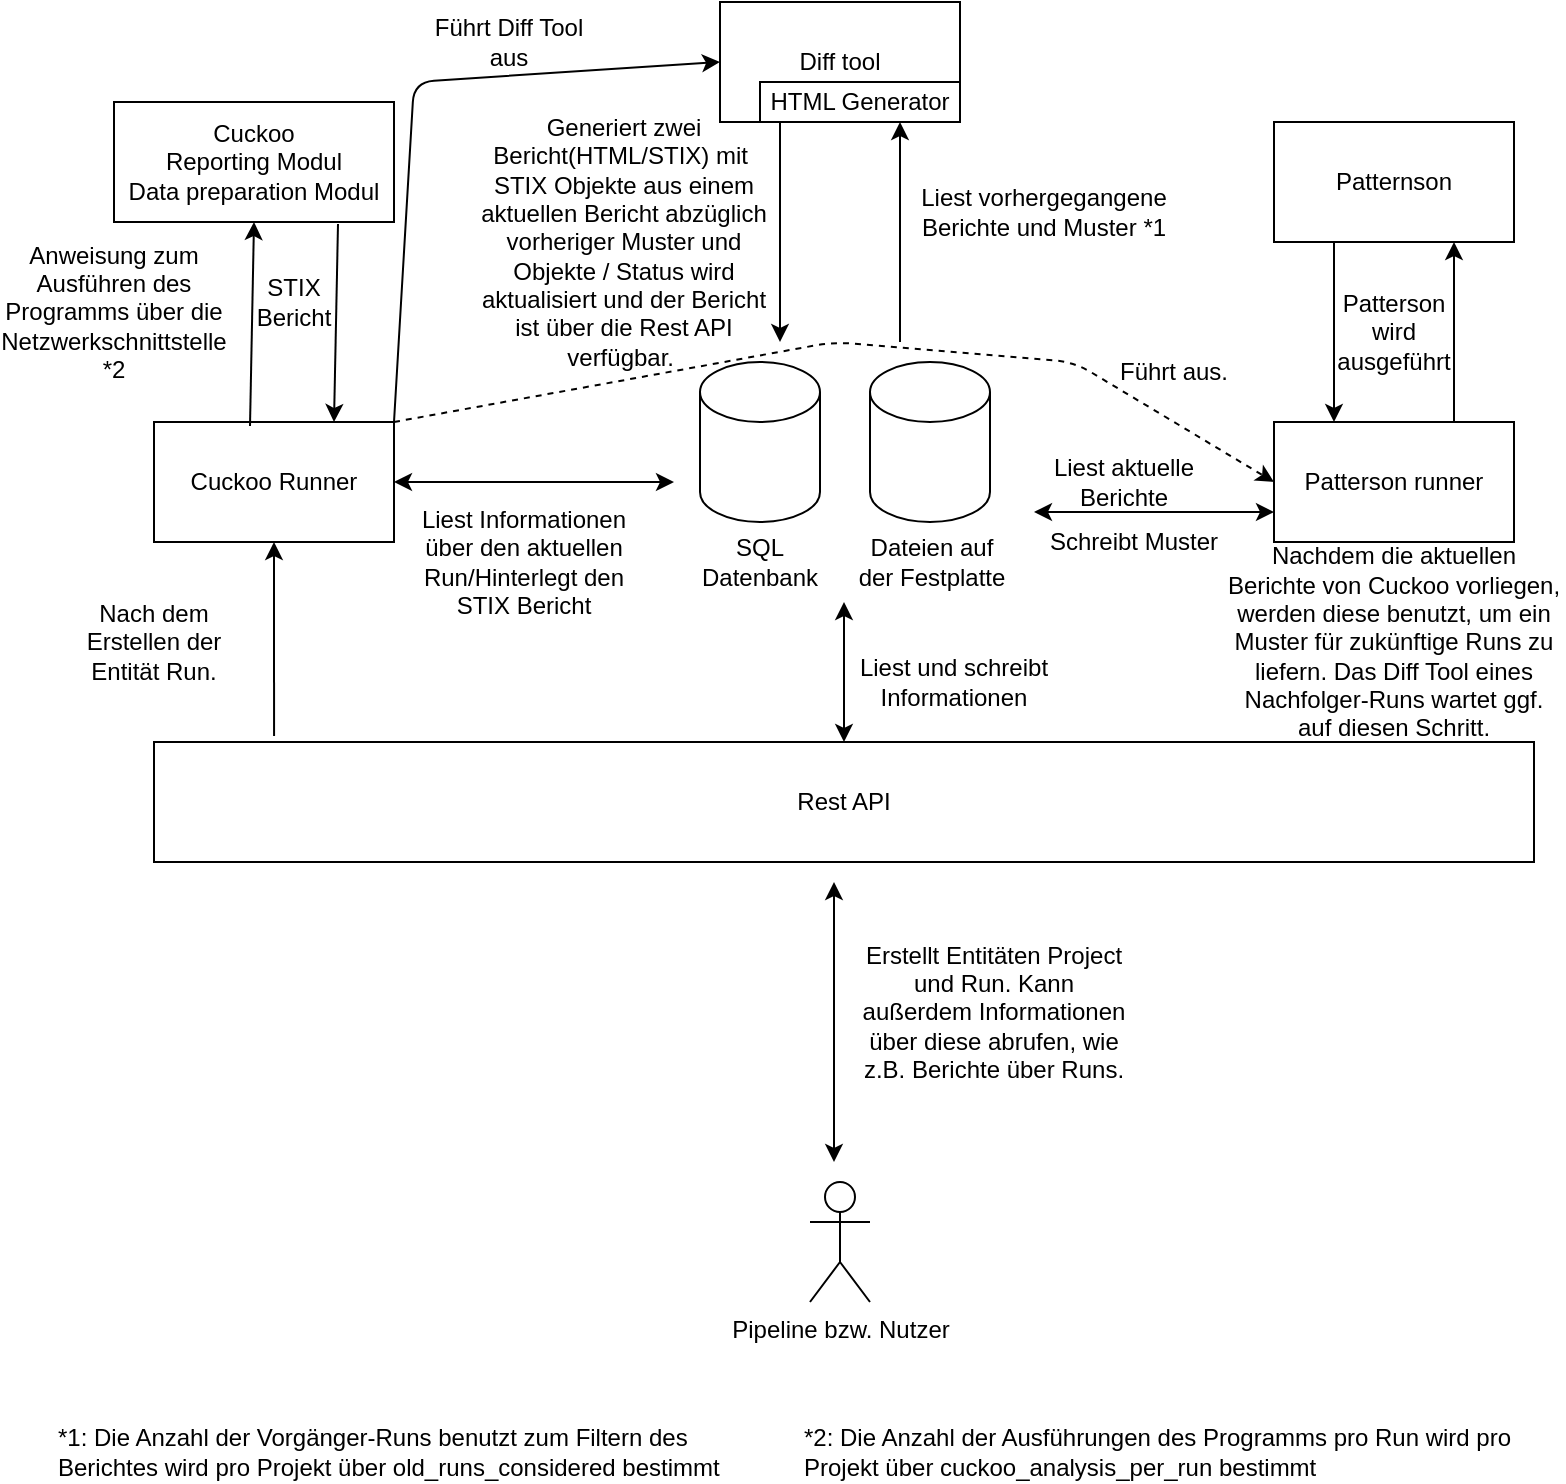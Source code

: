 <mxfile version="14.5.7" type="device"><diagram id="SLk0iCgOMHbKBV5InQkN" name="Page-1"><mxGraphModel dx="1350" dy="745" grid="1" gridSize="10" guides="1" tooltips="1" connect="1" arrows="1" fold="1" page="1" pageScale="1" pageWidth="850" pageHeight="1100" math="0" shadow="0"><root><mxCell id="0"/><mxCell id="1" parent="0"/><mxCell id="GZ5hRXgWDbFOgOyf-FHE-1" value="Rest API" style="rounded=0;whiteSpace=wrap;html=1;" parent="1" vertex="1"><mxGeometry x="80" y="390" width="690" height="60" as="geometry"/></mxCell><mxCell id="GZ5hRXgWDbFOgOyf-FHE-2" value="&lt;div&gt;Pipeline bzw. Nutzer&lt;/div&gt;" style="shape=umlActor;verticalLabelPosition=bottom;verticalAlign=top;html=1;outlineConnect=0;" parent="1" vertex="1"><mxGeometry x="408" y="610" width="30" height="60" as="geometry"/></mxCell><mxCell id="GZ5hRXgWDbFOgOyf-FHE-8" value="" style="endArrow=classic;startArrow=classic;html=1;" parent="1" edge="1"><mxGeometry width="50" height="50" relative="1" as="geometry"><mxPoint x="420" y="600" as="sourcePoint"/><mxPoint x="420" y="460" as="targetPoint"/></mxGeometry></mxCell><mxCell id="GZ5hRXgWDbFOgOyf-FHE-9" value="&lt;div&gt;&lt;span&gt;Erstellt Entitäten Project und Run. Kann außerdem Informationen über diese abrufen, wie z.B. Berichte über Runs.&lt;/span&gt;&lt;br&gt;&lt;/div&gt;" style="text;html=1;strokeColor=none;fillColor=none;align=center;verticalAlign=middle;whiteSpace=wrap;rounded=0;" parent="1" vertex="1"><mxGeometry x="430" y="480" width="140" height="90" as="geometry"/></mxCell><mxCell id="GZ5hRXgWDbFOgOyf-FHE-10" value="&lt;div&gt;Cuckoo&lt;/div&gt;&lt;div&gt;Reporting Modul&lt;/div&gt;&lt;div&gt;Data preparation Modul &lt;br&gt;&lt;/div&gt;" style="rounded=0;whiteSpace=wrap;html=1;" parent="1" vertex="1"><mxGeometry x="60" y="70" width="140" height="60" as="geometry"/></mxCell><mxCell id="GZ5hRXgWDbFOgOyf-FHE-11" value="" style="shape=cylinder3;whiteSpace=wrap;html=1;boundedLbl=1;backgroundOutline=1;size=15;" parent="1" vertex="1"><mxGeometry x="353" y="200" width="60" height="80" as="geometry"/></mxCell><mxCell id="GZ5hRXgWDbFOgOyf-FHE-12" value="SQL&lt;br&gt;&lt;div&gt;Datenbank&lt;/div&gt;" style="text;html=1;strokeColor=none;fillColor=none;align=center;verticalAlign=middle;whiteSpace=wrap;rounded=0;" parent="1" vertex="1"><mxGeometry x="363" y="290" width="40" height="20" as="geometry"/></mxCell><mxCell id="GZ5hRXgWDbFOgOyf-FHE-13" value="" style="endArrow=classic;startArrow=classic;html=1;exitX=0.5;exitY=0;exitDx=0;exitDy=0;" parent="1" source="GZ5hRXgWDbFOgOyf-FHE-1" edge="1"><mxGeometry width="50" height="50" relative="1" as="geometry"><mxPoint x="400" y="350" as="sourcePoint"/><mxPoint x="425" y="320" as="targetPoint"/></mxGeometry></mxCell><mxCell id="GZ5hRXgWDbFOgOyf-FHE-14" value="Liest und schreibt Informationen" style="text;html=1;strokeColor=none;fillColor=none;align=center;verticalAlign=middle;whiteSpace=wrap;rounded=0;" parent="1" vertex="1"><mxGeometry x="410" y="350" width="140" height="20" as="geometry"/></mxCell><mxCell id="GZ5hRXgWDbFOgOyf-FHE-15" value="" style="shape=cylinder3;whiteSpace=wrap;html=1;boundedLbl=1;backgroundOutline=1;size=15;" parent="1" vertex="1"><mxGeometry x="438" y="200" width="60" height="80" as="geometry"/></mxCell><mxCell id="GZ5hRXgWDbFOgOyf-FHE-16" value="Dateien auf der Festplatte" style="text;html=1;strokeColor=none;fillColor=none;align=center;verticalAlign=middle;whiteSpace=wrap;rounded=0;" parent="1" vertex="1"><mxGeometry x="428" y="290" width="82" height="20" as="geometry"/></mxCell><mxCell id="GZ5hRXgWDbFOgOyf-FHE-19" value="Cuckoo Runner" style="rounded=0;whiteSpace=wrap;html=1;" parent="1" vertex="1"><mxGeometry x="80" y="230" width="120" height="60" as="geometry"/></mxCell><mxCell id="GZ5hRXgWDbFOgOyf-FHE-20" value="" style="endArrow=classic;html=1;exitX=0.087;exitY=-0.05;exitDx=0;exitDy=0;exitPerimeter=0;entryX=0.5;entryY=1;entryDx=0;entryDy=0;" parent="1" source="GZ5hRXgWDbFOgOyf-FHE-1" target="GZ5hRXgWDbFOgOyf-FHE-19" edge="1"><mxGeometry width="50" height="50" relative="1" as="geometry"><mxPoint x="400" y="350" as="sourcePoint"/><mxPoint x="450" y="300" as="targetPoint"/></mxGeometry></mxCell><mxCell id="GZ5hRXgWDbFOgOyf-FHE-22" value="" style="endArrow=classic;startArrow=classic;html=1;exitX=1;exitY=0.5;exitDx=0;exitDy=0;" parent="1" source="GZ5hRXgWDbFOgOyf-FHE-19" edge="1"><mxGeometry width="50" height="50" relative="1" as="geometry"><mxPoint x="400" y="350" as="sourcePoint"/><mxPoint x="340" y="260" as="targetPoint"/></mxGeometry></mxCell><mxCell id="GZ5hRXgWDbFOgOyf-FHE-23" value="Liest Informationen über den aktuellen Run/Hinterlegt den STIX Bericht" style="text;html=1;strokeColor=none;fillColor=none;align=center;verticalAlign=middle;whiteSpace=wrap;rounded=0;" parent="1" vertex="1"><mxGeometry x="210" y="270" width="110" height="60" as="geometry"/></mxCell><mxCell id="GZ5hRXgWDbFOgOyf-FHE-24" value="" style="endArrow=classic;html=1;exitX=0.4;exitY=0.033;exitDx=0;exitDy=0;exitPerimeter=0;entryX=0.5;entryY=1;entryDx=0;entryDy=0;" parent="1" source="GZ5hRXgWDbFOgOyf-FHE-19" edge="1" target="GZ5hRXgWDbFOgOyf-FHE-10"><mxGeometry width="50" height="50" relative="1" as="geometry"><mxPoint x="400" y="350" as="sourcePoint"/><mxPoint x="110" y="131" as="targetPoint"/></mxGeometry></mxCell><mxCell id="GZ5hRXgWDbFOgOyf-FHE-25" value="Anweisung zum Ausführen des Programms über die Netzwerkschnittstelle *2" style="text;html=1;strokeColor=none;fillColor=none;align=center;verticalAlign=middle;whiteSpace=wrap;rounded=0;" parent="1" vertex="1"><mxGeometry x="10" y="150" width="100" height="50" as="geometry"/></mxCell><mxCell id="GZ5hRXgWDbFOgOyf-FHE-26" value="" style="endArrow=classic;html=1;entryX=0.75;entryY=0;entryDx=0;entryDy=0;exitX=0.8;exitY=1.017;exitDx=0;exitDy=0;exitPerimeter=0;" parent="1" target="GZ5hRXgWDbFOgOyf-FHE-19" edge="1" source="GZ5hRXgWDbFOgOyf-FHE-10"><mxGeometry width="50" height="50" relative="1" as="geometry"><mxPoint x="170" y="140" as="sourcePoint"/><mxPoint x="450" y="300" as="targetPoint"/></mxGeometry></mxCell><mxCell id="GZ5hRXgWDbFOgOyf-FHE-27" value="STIX Bericht" style="text;html=1;strokeColor=none;fillColor=none;align=center;verticalAlign=middle;whiteSpace=wrap;rounded=0;" parent="1" vertex="1"><mxGeometry x="130" y="160" width="40" height="20" as="geometry"/></mxCell><mxCell id="GZ5hRXgWDbFOgOyf-FHE-28" value="Nach dem Erstellen der Entität Run." style="text;html=1;strokeColor=none;fillColor=none;align=center;verticalAlign=middle;whiteSpace=wrap;rounded=0;" parent="1" vertex="1"><mxGeometry x="30" y="330" width="100" height="20" as="geometry"/></mxCell><mxCell id="GZ5hRXgWDbFOgOyf-FHE-30" value="Patterson runner" style="rounded=0;whiteSpace=wrap;html=1;" parent="1" vertex="1"><mxGeometry x="640" y="230" width="120" height="60" as="geometry"/></mxCell><mxCell id="GZ5hRXgWDbFOgOyf-FHE-31" value="Patternson" style="rounded=0;whiteSpace=wrap;html=1;" parent="1" vertex="1"><mxGeometry x="640" y="80" width="120" height="60" as="geometry"/></mxCell><mxCell id="GZ5hRXgWDbFOgOyf-FHE-33" value="Diff tool" style="rounded=0;whiteSpace=wrap;html=1;" parent="1" vertex="1"><mxGeometry x="363" y="20" width="120" height="60" as="geometry"/></mxCell><mxCell id="GZ5hRXgWDbFOgOyf-FHE-34" value="" style="endArrow=classic;html=1;entryX=0;entryY=0.5;entryDx=0;entryDy=0;dashed=1;exitX=1;exitY=0;exitDx=0;exitDy=0;" parent="1" source="GZ5hRXgWDbFOgOyf-FHE-19" target="GZ5hRXgWDbFOgOyf-FHE-30" edge="1"><mxGeometry width="50" height="50" relative="1" as="geometry"><mxPoint x="710" y="390" as="sourcePoint"/><mxPoint x="450" y="300" as="targetPoint"/><Array as="points"><mxPoint x="420" y="190"/><mxPoint x="540" y="200"/></Array></mxGeometry></mxCell><mxCell id="GZ5hRXgWDbFOgOyf-FHE-36" value="" style="endArrow=classic;html=1;exitX=1;exitY=0;exitDx=0;exitDy=0;entryX=0;entryY=0.5;entryDx=0;entryDy=0;" parent="1" source="GZ5hRXgWDbFOgOyf-FHE-19" target="GZ5hRXgWDbFOgOyf-FHE-33" edge="1"><mxGeometry width="50" height="50" relative="1" as="geometry"><mxPoint x="400" y="350" as="sourcePoint"/><mxPoint x="450" y="300" as="targetPoint"/><Array as="points"><mxPoint x="210" y="60"/></Array></mxGeometry></mxCell><mxCell id="GZ5hRXgWDbFOgOyf-FHE-37" value="Nachdem die aktuellen Berichte von Cuckoo vorliegen, werden diese benutzt, um ein Muster für zukünftige Runs zu liefern. Das Diff Tool eines Nachfolger-Runs wartet ggf. auf diesen Schritt." style="text;html=1;strokeColor=none;fillColor=none;align=center;verticalAlign=middle;whiteSpace=wrap;rounded=0;rotation=0;" parent="1" vertex="1"><mxGeometry x="615" y="295" width="170" height="90" as="geometry"/></mxCell><mxCell id="GZ5hRXgWDbFOgOyf-FHE-38" value="" style="endArrow=classic;html=1;entryX=0.75;entryY=1;entryDx=0;entryDy=0;" parent="1" target="GZ5hRXgWDbFOgOyf-FHE-33" edge="1"><mxGeometry width="50" height="50" relative="1" as="geometry"><mxPoint x="453" y="190" as="sourcePoint"/><mxPoint x="450" y="300" as="targetPoint"/></mxGeometry></mxCell><mxCell id="GZ5hRXgWDbFOgOyf-FHE-39" value="" style="endArrow=classic;html=1;exitX=0.25;exitY=1;exitDx=0;exitDy=0;" parent="1" source="GZ5hRXgWDbFOgOyf-FHE-33" edge="1"><mxGeometry width="50" height="50" relative="1" as="geometry"><mxPoint x="450" y="200" as="sourcePoint"/><mxPoint x="393" y="190" as="targetPoint"/></mxGeometry></mxCell><mxCell id="GZ5hRXgWDbFOgOyf-FHE-40" value="Liest vorhergegangene Berichte und Muster *1" style="text;html=1;strokeColor=none;fillColor=none;align=center;verticalAlign=middle;whiteSpace=wrap;rounded=0;" parent="1" vertex="1"><mxGeometry x="460" y="90" width="130" height="70" as="geometry"/></mxCell><mxCell id="GZ5hRXgWDbFOgOyf-FHE-42" value="Generiert zwei Bericht(HTML/STIX) mit&amp;nbsp; STIX Objekte aus einem aktuellen Bericht abzüglich vorheriger Muster und Objekte / Status wird aktualisiert und der Bericht ist über die Rest API verfügbar.&amp;nbsp;" style="text;html=1;strokeColor=none;fillColor=none;align=center;verticalAlign=middle;whiteSpace=wrap;rounded=0;" parent="1" vertex="1"><mxGeometry x="240" y="80" width="150" height="120" as="geometry"/></mxCell><mxCell id="vSLutuVq9hwgFZJbo8iX-1" value="Führt Diff Tool aus" style="text;html=1;strokeColor=none;fillColor=none;align=center;verticalAlign=middle;whiteSpace=wrap;rounded=0;" parent="1" vertex="1"><mxGeometry x="210" y="30" width="95" height="20" as="geometry"/></mxCell><mxCell id="vSLutuVq9hwgFZJbo8iX-2" value="" style="endArrow=classic;html=1;entryX=0.75;entryY=1;entryDx=0;entryDy=0;exitX=0.75;exitY=0;exitDx=0;exitDy=0;" parent="1" source="GZ5hRXgWDbFOgOyf-FHE-30" target="GZ5hRXgWDbFOgOyf-FHE-31" edge="1"><mxGeometry width="50" height="50" relative="1" as="geometry"><mxPoint x="400" y="440" as="sourcePoint"/><mxPoint x="450" y="390" as="targetPoint"/></mxGeometry></mxCell><mxCell id="vSLutuVq9hwgFZJbo8iX-3" value="" style="endArrow=classic;html=1;exitX=0.25;exitY=1;exitDx=0;exitDy=0;" parent="1" source="GZ5hRXgWDbFOgOyf-FHE-31" edge="1"><mxGeometry width="50" height="50" relative="1" as="geometry"><mxPoint x="400" y="430" as="sourcePoint"/><mxPoint x="670" y="230" as="targetPoint"/></mxGeometry></mxCell><mxCell id="vSLutuVq9hwgFZJbo8iX-4" value="" style="endArrow=classic;startArrow=classic;html=1;entryX=0;entryY=0.75;entryDx=0;entryDy=0;" parent="1" target="GZ5hRXgWDbFOgOyf-FHE-30" edge="1"><mxGeometry width="50" height="50" relative="1" as="geometry"><mxPoint x="520" y="275" as="sourcePoint"/><mxPoint x="450" y="380" as="targetPoint"/></mxGeometry></mxCell><mxCell id="vSLutuVq9hwgFZJbo8iX-6" value="Schreibt Muster" style="text;html=1;strokeColor=none;fillColor=none;align=center;verticalAlign=middle;whiteSpace=wrap;rounded=0;" parent="1" vertex="1"><mxGeometry x="510" y="280" width="120" height="20" as="geometry"/></mxCell><mxCell id="vSLutuVq9hwgFZJbo8iX-7" value="Patterson wird ausgeführt" style="text;html=1;strokeColor=none;fillColor=none;align=center;verticalAlign=middle;whiteSpace=wrap;rounded=0;" parent="1" vertex="1"><mxGeometry x="680" y="160" width="40" height="50" as="geometry"/></mxCell><mxCell id="1AwG-r0KbTpfi_Aavbqw-1" value="*1: Die Anzahl der Vorgänger-Runs benutzt zum Filtern des Berichtes wird pro Projekt über&amp;nbsp;&lt;span&gt;old_runs_considered bestimmt&lt;br&gt;&lt;/span&gt;" style="text;html=1;strokeColor=none;fillColor=none;align=left;verticalAlign=middle;whiteSpace=wrap;rounded=0;" parent="1" vertex="1"><mxGeometry x="30" y="730" width="350" height="30" as="geometry"/></mxCell><mxCell id="1AwG-r0KbTpfi_Aavbqw-2" value="Führt aus." style="text;html=1;strokeColor=none;fillColor=none;align=center;verticalAlign=middle;whiteSpace=wrap;rounded=0;" parent="1" vertex="1"><mxGeometry x="560" y="190" width="60" height="30" as="geometry"/></mxCell><mxCell id="1AwG-r0KbTpfi_Aavbqw-3" value="*2: Die Anzahl der Ausführungen des Programms pro Run wird pro Projekt über&amp;nbsp;&lt;span&gt;cuckoo_analysis_per_run bestimmt&lt;/span&gt;&lt;span&gt;&lt;br&gt;&lt;/span&gt;" style="text;html=1;strokeColor=none;fillColor=none;align=left;verticalAlign=middle;whiteSpace=wrap;rounded=0;" parent="1" vertex="1"><mxGeometry x="403" y="730" width="357" height="30" as="geometry"/></mxCell><mxCell id="z1600q9PYw0ys6QmF-5r-2" value="Liest aktuelle Berichte" style="text;html=1;strokeColor=none;fillColor=none;align=center;verticalAlign=middle;whiteSpace=wrap;rounded=0;" parent="1" vertex="1"><mxGeometry x="520" y="250" width="90" height="20" as="geometry"/></mxCell><mxCell id="bnmAXQKKed4UP6LYWWNJ-4" value="HTML Generator" style="rounded=0;whiteSpace=wrap;html=1;align=center;" vertex="1" parent="1"><mxGeometry x="383" y="60" width="100" height="20" as="geometry"/></mxCell></root></mxGraphModel></diagram></mxfile>